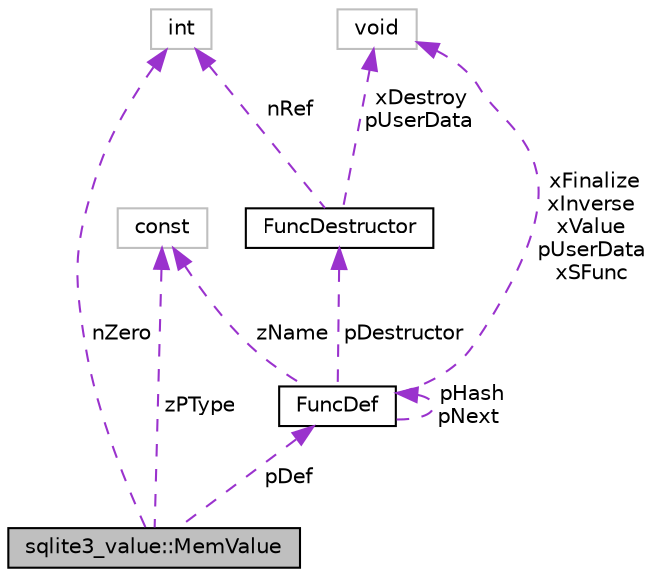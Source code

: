 digraph "sqlite3_value::MemValue"
{
 // LATEX_PDF_SIZE
  edge [fontname="Helvetica",fontsize="10",labelfontname="Helvetica",labelfontsize="10"];
  node [fontname="Helvetica",fontsize="10",shape=record];
  Node1 [label="sqlite3_value::MemValue",height=0.2,width=0.4,color="black", fillcolor="grey75", style="filled", fontcolor="black",tooltip=" "];
  Node2 -> Node1 [dir="back",color="darkorchid3",fontsize="10",style="dashed",label=" nZero" ,fontname="Helvetica"];
  Node2 [label="int",height=0.2,width=0.4,color="grey75", fillcolor="white", style="filled",tooltip=" "];
  Node3 -> Node1 [dir="back",color="darkorchid3",fontsize="10",style="dashed",label=" zPType" ,fontname="Helvetica"];
  Node3 [label="const",height=0.2,width=0.4,color="grey75", fillcolor="white", style="filled",tooltip=" "];
  Node4 -> Node1 [dir="back",color="darkorchid3",fontsize="10",style="dashed",label=" pDef" ,fontname="Helvetica"];
  Node4 [label="FuncDef",height=0.2,width=0.4,color="black", fillcolor="white", style="filled",URL="$structFuncDef.html",tooltip=" "];
  Node5 -> Node4 [dir="back",color="darkorchid3",fontsize="10",style="dashed",label=" xFinalize\nxInverse\nxValue\npUserData\nxSFunc" ,fontname="Helvetica"];
  Node5 [label="void",height=0.2,width=0.4,color="grey75", fillcolor="white", style="filled",tooltip=" "];
  Node6 -> Node4 [dir="back",color="darkorchid3",fontsize="10",style="dashed",label=" pDestructor" ,fontname="Helvetica"];
  Node6 [label="FuncDestructor",height=0.2,width=0.4,color="black", fillcolor="white", style="filled",URL="$structFuncDestructor.html",tooltip=" "];
  Node5 -> Node6 [dir="back",color="darkorchid3",fontsize="10",style="dashed",label=" xDestroy\npUserData" ,fontname="Helvetica"];
  Node2 -> Node6 [dir="back",color="darkorchid3",fontsize="10",style="dashed",label=" nRef" ,fontname="Helvetica"];
  Node3 -> Node4 [dir="back",color="darkorchid3",fontsize="10",style="dashed",label=" zName" ,fontname="Helvetica"];
  Node4 -> Node4 [dir="back",color="darkorchid3",fontsize="10",style="dashed",label=" pHash\npNext" ,fontname="Helvetica"];
}

